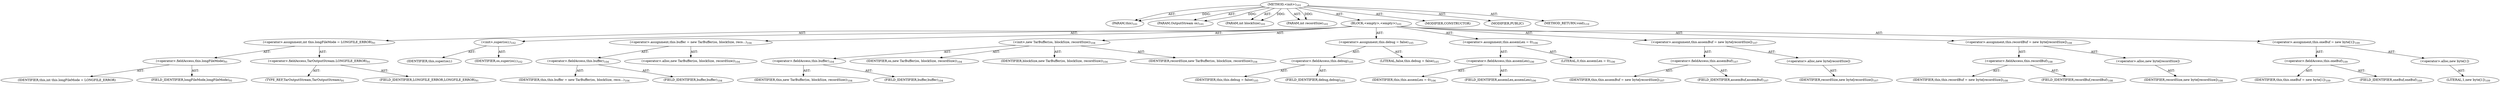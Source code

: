 digraph "&lt;init&gt;" {  
"111669149698" [label = <(METHOD,&lt;init&gt;)<SUB>101</SUB>> ]
"115964117006" [label = <(PARAM,this)<SUB>101</SUB>> ]
"115964117010" [label = <(PARAM,OutputStream os)<SUB>101</SUB>> ]
"115964117011" [label = <(PARAM,int blockSize)<SUB>101</SUB>> ]
"115964117012" [label = <(PARAM,int recordSize)<SUB>101</SUB>> ]
"25769803778" [label = <(BLOCK,&lt;empty&gt;,&lt;empty&gt;)<SUB>101</SUB>> ]
"30064771078" [label = <(&lt;operator&gt;.assignment,int this.longFileMode = LONGFILE_ERROR)<SUB>91</SUB>> ]
"30064771079" [label = <(&lt;operator&gt;.fieldAccess,this.longFileMode)<SUB>91</SUB>> ]
"68719476818" [label = <(IDENTIFIER,this,int this.longFileMode = LONGFILE_ERROR)> ]
"55834574851" [label = <(FIELD_IDENTIFIER,longFileMode,longFileMode)<SUB>91</SUB>> ]
"30064771080" [label = <(&lt;operator&gt;.fieldAccess,TarOutputStream.LONGFILE_ERROR)<SUB>91</SUB>> ]
"180388626432" [label = <(TYPE_REF,TarOutputStream,TarOutputStream)<SUB>91</SUB>> ]
"55834574852" [label = <(FIELD_IDENTIFIER,LONGFILE_ERROR,LONGFILE_ERROR)<SUB>91</SUB>> ]
"30064771077" [label = <(&lt;init&gt;,super(os);)<SUB>102</SUB>> ]
"68719476804" [label = <(IDENTIFIER,this,super(os);)> ]
"68719476817" [label = <(IDENTIFIER,os,super(os);)<SUB>102</SUB>> ]
"30064771081" [label = <(&lt;operator&gt;.assignment,this.buffer = new TarBuffer(os, blockSize, reco...)<SUB>104</SUB>> ]
"30064771082" [label = <(&lt;operator&gt;.fieldAccess,this.buffer)<SUB>104</SUB>> ]
"68719476805" [label = <(IDENTIFIER,this,this.buffer = new TarBuffer(os, blockSize, reco...)<SUB>104</SUB>> ]
"55834574853" [label = <(FIELD_IDENTIFIER,buffer,buffer)<SUB>104</SUB>> ]
"30064771083" [label = <(&lt;operator&gt;.alloc,new TarBuffer(os, blockSize, recordSize))<SUB>104</SUB>> ]
"30064771084" [label = <(&lt;init&gt;,new TarBuffer(os, blockSize, recordSize))<SUB>104</SUB>> ]
"30064771085" [label = <(&lt;operator&gt;.fieldAccess,this.buffer)<SUB>104</SUB>> ]
"68719476819" [label = <(IDENTIFIER,this,new TarBuffer(os, blockSize, recordSize))<SUB>104</SUB>> ]
"55834574854" [label = <(FIELD_IDENTIFIER,buffer,buffer)<SUB>104</SUB>> ]
"68719476820" [label = <(IDENTIFIER,os,new TarBuffer(os, blockSize, recordSize))<SUB>104</SUB>> ]
"68719476821" [label = <(IDENTIFIER,blockSize,new TarBuffer(os, blockSize, recordSize))<SUB>104</SUB>> ]
"68719476822" [label = <(IDENTIFIER,recordSize,new TarBuffer(os, blockSize, recordSize))<SUB>104</SUB>> ]
"30064771086" [label = <(&lt;operator&gt;.assignment,this.debug = false)<SUB>105</SUB>> ]
"30064771087" [label = <(&lt;operator&gt;.fieldAccess,this.debug)<SUB>105</SUB>> ]
"68719476806" [label = <(IDENTIFIER,this,this.debug = false)<SUB>105</SUB>> ]
"55834574855" [label = <(FIELD_IDENTIFIER,debug,debug)<SUB>105</SUB>> ]
"90194313216" [label = <(LITERAL,false,this.debug = false)<SUB>105</SUB>> ]
"30064771088" [label = <(&lt;operator&gt;.assignment,this.assemLen = 0)<SUB>106</SUB>> ]
"30064771089" [label = <(&lt;operator&gt;.fieldAccess,this.assemLen)<SUB>106</SUB>> ]
"68719476807" [label = <(IDENTIFIER,this,this.assemLen = 0)<SUB>106</SUB>> ]
"55834574856" [label = <(FIELD_IDENTIFIER,assemLen,assemLen)<SUB>106</SUB>> ]
"90194313217" [label = <(LITERAL,0,this.assemLen = 0)<SUB>106</SUB>> ]
"30064771090" [label = <(&lt;operator&gt;.assignment,this.assemBuf = new byte[recordSize])<SUB>107</SUB>> ]
"30064771091" [label = <(&lt;operator&gt;.fieldAccess,this.assemBuf)<SUB>107</SUB>> ]
"68719476808" [label = <(IDENTIFIER,this,this.assemBuf = new byte[recordSize])<SUB>107</SUB>> ]
"55834574857" [label = <(FIELD_IDENTIFIER,assemBuf,assemBuf)<SUB>107</SUB>> ]
"30064771092" [label = <(&lt;operator&gt;.alloc,new byte[recordSize])> ]
"68719476823" [label = <(IDENTIFIER,recordSize,new byte[recordSize])<SUB>107</SUB>> ]
"30064771093" [label = <(&lt;operator&gt;.assignment,this.recordBuf = new byte[recordSize])<SUB>108</SUB>> ]
"30064771094" [label = <(&lt;operator&gt;.fieldAccess,this.recordBuf)<SUB>108</SUB>> ]
"68719476809" [label = <(IDENTIFIER,this,this.recordBuf = new byte[recordSize])<SUB>108</SUB>> ]
"55834574858" [label = <(FIELD_IDENTIFIER,recordBuf,recordBuf)<SUB>108</SUB>> ]
"30064771095" [label = <(&lt;operator&gt;.alloc,new byte[recordSize])> ]
"68719476824" [label = <(IDENTIFIER,recordSize,new byte[recordSize])<SUB>108</SUB>> ]
"30064771096" [label = <(&lt;operator&gt;.assignment,this.oneBuf = new byte[1])<SUB>109</SUB>> ]
"30064771097" [label = <(&lt;operator&gt;.fieldAccess,this.oneBuf)<SUB>109</SUB>> ]
"68719476810" [label = <(IDENTIFIER,this,this.oneBuf = new byte[1])<SUB>109</SUB>> ]
"55834574859" [label = <(FIELD_IDENTIFIER,oneBuf,oneBuf)<SUB>109</SUB>> ]
"30064771098" [label = <(&lt;operator&gt;.alloc,new byte[1])> ]
"90194313218" [label = <(LITERAL,1,new byte[1])<SUB>109</SUB>> ]
"133143986195" [label = <(MODIFIER,CONSTRUCTOR)> ]
"133143986196" [label = <(MODIFIER,PUBLIC)> ]
"128849018882" [label = <(METHOD_RETURN,void)<SUB>110</SUB>> ]
  "111669149698" -> "115964117006"  [ label = "AST: "] 
  "111669149698" -> "115964117010"  [ label = "AST: "] 
  "111669149698" -> "115964117011"  [ label = "AST: "] 
  "111669149698" -> "115964117012"  [ label = "AST: "] 
  "111669149698" -> "25769803778"  [ label = "AST: "] 
  "111669149698" -> "133143986195"  [ label = "AST: "] 
  "111669149698" -> "133143986196"  [ label = "AST: "] 
  "111669149698" -> "128849018882"  [ label = "AST: "] 
  "25769803778" -> "30064771078"  [ label = "AST: "] 
  "25769803778" -> "30064771077"  [ label = "AST: "] 
  "25769803778" -> "30064771081"  [ label = "AST: "] 
  "25769803778" -> "30064771084"  [ label = "AST: "] 
  "25769803778" -> "30064771086"  [ label = "AST: "] 
  "25769803778" -> "30064771088"  [ label = "AST: "] 
  "25769803778" -> "30064771090"  [ label = "AST: "] 
  "25769803778" -> "30064771093"  [ label = "AST: "] 
  "25769803778" -> "30064771096"  [ label = "AST: "] 
  "30064771078" -> "30064771079"  [ label = "AST: "] 
  "30064771078" -> "30064771080"  [ label = "AST: "] 
  "30064771079" -> "68719476818"  [ label = "AST: "] 
  "30064771079" -> "55834574851"  [ label = "AST: "] 
  "30064771080" -> "180388626432"  [ label = "AST: "] 
  "30064771080" -> "55834574852"  [ label = "AST: "] 
  "30064771077" -> "68719476804"  [ label = "AST: "] 
  "30064771077" -> "68719476817"  [ label = "AST: "] 
  "30064771081" -> "30064771082"  [ label = "AST: "] 
  "30064771081" -> "30064771083"  [ label = "AST: "] 
  "30064771082" -> "68719476805"  [ label = "AST: "] 
  "30064771082" -> "55834574853"  [ label = "AST: "] 
  "30064771084" -> "30064771085"  [ label = "AST: "] 
  "30064771084" -> "68719476820"  [ label = "AST: "] 
  "30064771084" -> "68719476821"  [ label = "AST: "] 
  "30064771084" -> "68719476822"  [ label = "AST: "] 
  "30064771085" -> "68719476819"  [ label = "AST: "] 
  "30064771085" -> "55834574854"  [ label = "AST: "] 
  "30064771086" -> "30064771087"  [ label = "AST: "] 
  "30064771086" -> "90194313216"  [ label = "AST: "] 
  "30064771087" -> "68719476806"  [ label = "AST: "] 
  "30064771087" -> "55834574855"  [ label = "AST: "] 
  "30064771088" -> "30064771089"  [ label = "AST: "] 
  "30064771088" -> "90194313217"  [ label = "AST: "] 
  "30064771089" -> "68719476807"  [ label = "AST: "] 
  "30064771089" -> "55834574856"  [ label = "AST: "] 
  "30064771090" -> "30064771091"  [ label = "AST: "] 
  "30064771090" -> "30064771092"  [ label = "AST: "] 
  "30064771091" -> "68719476808"  [ label = "AST: "] 
  "30064771091" -> "55834574857"  [ label = "AST: "] 
  "30064771092" -> "68719476823"  [ label = "AST: "] 
  "30064771093" -> "30064771094"  [ label = "AST: "] 
  "30064771093" -> "30064771095"  [ label = "AST: "] 
  "30064771094" -> "68719476809"  [ label = "AST: "] 
  "30064771094" -> "55834574858"  [ label = "AST: "] 
  "30064771095" -> "68719476824"  [ label = "AST: "] 
  "30064771096" -> "30064771097"  [ label = "AST: "] 
  "30064771096" -> "30064771098"  [ label = "AST: "] 
  "30064771097" -> "68719476810"  [ label = "AST: "] 
  "30064771097" -> "55834574859"  [ label = "AST: "] 
  "30064771098" -> "90194313218"  [ label = "AST: "] 
  "111669149698" -> "115964117006"  [ label = "DDG: "] 
  "111669149698" -> "115964117010"  [ label = "DDG: "] 
  "111669149698" -> "115964117011"  [ label = "DDG: "] 
  "111669149698" -> "115964117012"  [ label = "DDG: "] 
}
